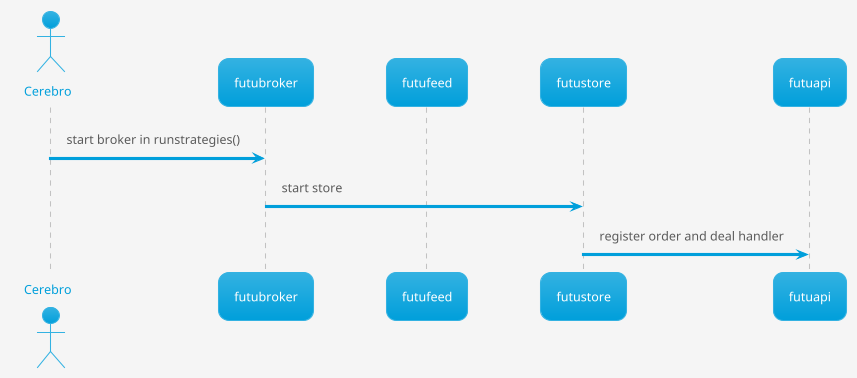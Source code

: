 @startuml
!theme bluegray
skinparam backgroundColor WhiteSmoke
Actor Cerebro
participant futubroker
participant futufeed
participant futustore
participant futuapi
Cerebro -> futubroker: start broker in runstrategies()
futubroker -> futustore: start store
futustore -> futuapi: register order and deal handler
@enduml